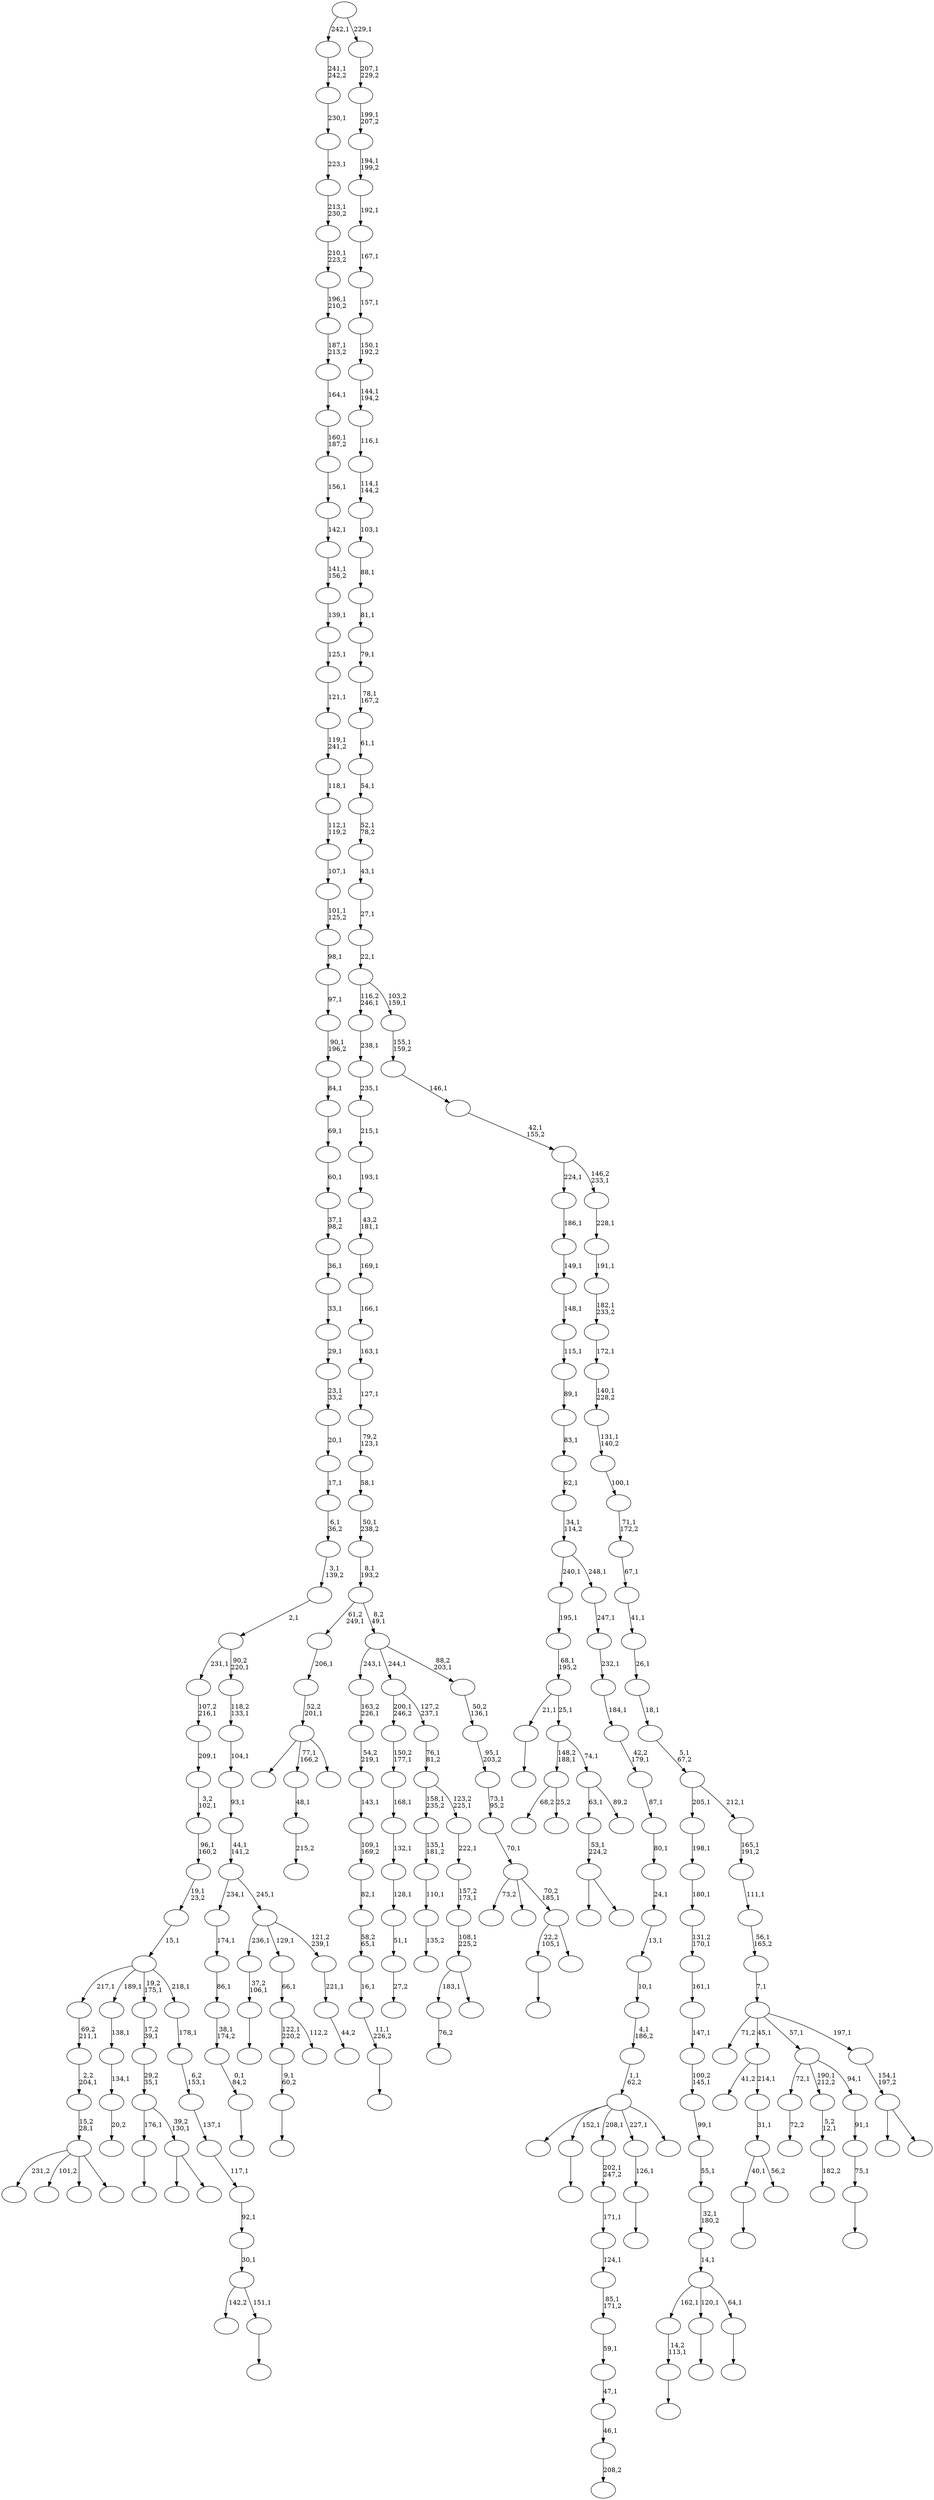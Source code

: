 digraph T {
	300 [label=""]
	299 [label=""]
	298 [label=""]
	297 [label=""]
	296 [label=""]
	295 [label=""]
	294 [label=""]
	293 [label=""]
	292 [label=""]
	291 [label=""]
	290 [label=""]
	289 [label=""]
	288 [label=""]
	287 [label=""]
	286 [label=""]
	285 [label=""]
	284 [label=""]
	283 [label=""]
	282 [label=""]
	281 [label=""]
	280 [label=""]
	279 [label=""]
	278 [label=""]
	277 [label=""]
	276 [label=""]
	275 [label=""]
	274 [label=""]
	273 [label=""]
	272 [label=""]
	271 [label=""]
	270 [label=""]
	269 [label=""]
	268 [label=""]
	267 [label=""]
	266 [label=""]
	265 [label=""]
	264 [label=""]
	263 [label=""]
	262 [label=""]
	261 [label=""]
	260 [label=""]
	259 [label=""]
	258 [label=""]
	257 [label=""]
	256 [label=""]
	255 [label=""]
	254 [label=""]
	253 [label=""]
	252 [label=""]
	251 [label=""]
	250 [label=""]
	249 [label=""]
	248 [label=""]
	247 [label=""]
	246 [label=""]
	245 [label=""]
	244 [label=""]
	243 [label=""]
	242 [label=""]
	241 [label=""]
	240 [label=""]
	239 [label=""]
	238 [label=""]
	237 [label=""]
	236 [label=""]
	235 [label=""]
	234 [label=""]
	233 [label=""]
	232 [label=""]
	231 [label=""]
	230 [label=""]
	229 [label=""]
	228 [label=""]
	227 [label=""]
	226 [label=""]
	225 [label=""]
	224 [label=""]
	223 [label=""]
	222 [label=""]
	221 [label=""]
	220 [label=""]
	219 [label=""]
	218 [label=""]
	217 [label=""]
	216 [label=""]
	215 [label=""]
	214 [label=""]
	213 [label=""]
	212 [label=""]
	211 [label=""]
	210 [label=""]
	209 [label=""]
	208 [label=""]
	207 [label=""]
	206 [label=""]
	205 [label=""]
	204 [label=""]
	203 [label=""]
	202 [label=""]
	201 [label=""]
	200 [label=""]
	199 [label=""]
	198 [label=""]
	197 [label=""]
	196 [label=""]
	195 [label=""]
	194 [label=""]
	193 [label=""]
	192 [label=""]
	191 [label=""]
	190 [label=""]
	189 [label=""]
	188 [label=""]
	187 [label=""]
	186 [label=""]
	185 [label=""]
	184 [label=""]
	183 [label=""]
	182 [label=""]
	181 [label=""]
	180 [label=""]
	179 [label=""]
	178 [label=""]
	177 [label=""]
	176 [label=""]
	175 [label=""]
	174 [label=""]
	173 [label=""]
	172 [label=""]
	171 [label=""]
	170 [label=""]
	169 [label=""]
	168 [label=""]
	167 [label=""]
	166 [label=""]
	165 [label=""]
	164 [label=""]
	163 [label=""]
	162 [label=""]
	161 [label=""]
	160 [label=""]
	159 [label=""]
	158 [label=""]
	157 [label=""]
	156 [label=""]
	155 [label=""]
	154 [label=""]
	153 [label=""]
	152 [label=""]
	151 [label=""]
	150 [label=""]
	149 [label=""]
	148 [label=""]
	147 [label=""]
	146 [label=""]
	145 [label=""]
	144 [label=""]
	143 [label=""]
	142 [label=""]
	141 [label=""]
	140 [label=""]
	139 [label=""]
	138 [label=""]
	137 [label=""]
	136 [label=""]
	135 [label=""]
	134 [label=""]
	133 [label=""]
	132 [label=""]
	131 [label=""]
	130 [label=""]
	129 [label=""]
	128 [label=""]
	127 [label=""]
	126 [label=""]
	125 [label=""]
	124 [label=""]
	123 [label=""]
	122 [label=""]
	121 [label=""]
	120 [label=""]
	119 [label=""]
	118 [label=""]
	117 [label=""]
	116 [label=""]
	115 [label=""]
	114 [label=""]
	113 [label=""]
	112 [label=""]
	111 [label=""]
	110 [label=""]
	109 [label=""]
	108 [label=""]
	107 [label=""]
	106 [label=""]
	105 [label=""]
	104 [label=""]
	103 [label=""]
	102 [label=""]
	101 [label=""]
	100 [label=""]
	99 [label=""]
	98 [label=""]
	97 [label=""]
	96 [label=""]
	95 [label=""]
	94 [label=""]
	93 [label=""]
	92 [label=""]
	91 [label=""]
	90 [label=""]
	89 [label=""]
	88 [label=""]
	87 [label=""]
	86 [label=""]
	85 [label=""]
	84 [label=""]
	83 [label=""]
	82 [label=""]
	81 [label=""]
	80 [label=""]
	79 [label=""]
	78 [label=""]
	77 [label=""]
	76 [label=""]
	75 [label=""]
	74 [label=""]
	73 [label=""]
	72 [label=""]
	71 [label=""]
	70 [label=""]
	69 [label=""]
	68 [label=""]
	67 [label=""]
	66 [label=""]
	65 [label=""]
	64 [label=""]
	63 [label=""]
	62 [label=""]
	61 [label=""]
	60 [label=""]
	59 [label=""]
	58 [label=""]
	57 [label=""]
	56 [label=""]
	55 [label=""]
	54 [label=""]
	53 [label=""]
	52 [label=""]
	51 [label=""]
	50 [label=""]
	49 [label=""]
	48 [label=""]
	47 [label=""]
	46 [label=""]
	45 [label=""]
	44 [label=""]
	43 [label=""]
	42 [label=""]
	41 [label=""]
	40 [label=""]
	39 [label=""]
	38 [label=""]
	37 [label=""]
	36 [label=""]
	35 [label=""]
	34 [label=""]
	33 [label=""]
	32 [label=""]
	31 [label=""]
	30 [label=""]
	29 [label=""]
	28 [label=""]
	27 [label=""]
	26 [label=""]
	25 [label=""]
	24 [label=""]
	23 [label=""]
	22 [label=""]
	21 [label=""]
	20 [label=""]
	19 [label=""]
	18 [label=""]
	17 [label=""]
	16 [label=""]
	15 [label=""]
	14 [label=""]
	13 [label=""]
	12 [label=""]
	11 [label=""]
	10 [label=""]
	9 [label=""]
	8 [label=""]
	7 [label=""]
	6 [label=""]
	5 [label=""]
	4 [label=""]
	3 [label=""]
	2 [label=""]
	1 [label=""]
	0 [label=""]
	299 -> 300 [label="27,2"]
	298 -> 299 [label="51,1"]
	297 -> 298 [label="128,1"]
	296 -> 297 [label="132,1"]
	295 -> 296 [label="168,1"]
	294 -> 295 [label="150,2\n177,1"]
	291 -> 292 [label="135,2"]
	290 -> 291 [label="110,1"]
	289 -> 290 [label="135,1\n181,2"]
	286 -> 287 [label=""]
	285 -> 286 [label="37,2\n106,1"]
	283 -> 284 [label=""]
	280 -> 281 [label=""]
	278 -> 279 [label=""]
	277 -> 278 [label="14,2\n113,1"]
	272 -> 273 [label=""]
	270 -> 271 [label=""]
	269 -> 270 [label="9,1\n60,2"]
	266 -> 267 [label=""]
	265 -> 266 [label="0,1\n84,2"]
	264 -> 265 [label="38,1\n174,2"]
	263 -> 264 [label="86,1"]
	262 -> 263 [label="174,1"]
	259 -> 293 [label=""]
	259 -> 260 [label=""]
	258 -> 259 [label="53,1\n224,2"]
	252 -> 253 [label=""]
	250 -> 251 [label="208,2"]
	249 -> 250 [label="46,1"]
	248 -> 249 [label="47,1"]
	247 -> 248 [label="59,1"]
	246 -> 247 [label="85,1\n171,2"]
	245 -> 246 [label="124,1"]
	244 -> 245 [label="171,1"]
	243 -> 244 [label="202,1\n247,2"]
	241 -> 242 [label=""]
	238 -> 239 [label=""]
	237 -> 277 [label="162,1"]
	237 -> 241 [label="120,1"]
	237 -> 238 [label="64,1"]
	236 -> 237 [label="14,1"]
	235 -> 236 [label="32,1\n180,2"]
	234 -> 235 [label="55,1"]
	233 -> 234 [label="99,1"]
	232 -> 233 [label="100,2\n145,1"]
	231 -> 232 [label="147,1"]
	230 -> 231 [label="161,1"]
	229 -> 230 [label="131,2\n170,1"]
	228 -> 229 [label="180,1"]
	227 -> 228 [label="198,1"]
	225 -> 274 [label="231,2"]
	225 -> 257 [label="101,2"]
	225 -> 240 [label=""]
	225 -> 226 [label=""]
	224 -> 225 [label="15,2\n28,1"]
	223 -> 224 [label="2,2\n204,1"]
	222 -> 223 [label="69,2\n211,1"]
	220 -> 221 [label=""]
	219 -> 220 [label="126,1"]
	217 -> 218 [label="20,2"]
	216 -> 217 [label="134,1"]
	215 -> 216 [label="138,1"]
	213 -> 214 [label="76,2"]
	211 -> 212 [label="215,2"]
	210 -> 211 [label="48,1"]
	208 -> 209 [label=""]
	207 -> 208 [label="11,1\n226,2"]
	206 -> 207 [label="16,1"]
	205 -> 206 [label="58,2\n65,1"]
	204 -> 205 [label="82,1"]
	203 -> 204 [label="109,1\n169,2"]
	202 -> 203 [label="143,1"]
	201 -> 202 [label="54,2\n219,1"]
	200 -> 201 [label="163,2\n226,1"]
	198 -> 272 [label="40,1"]
	198 -> 199 [label="56,2"]
	197 -> 198 [label="31,1"]
	196 -> 275 [label="41,2"]
	196 -> 197 [label="214,1"]
	194 -> 195 [label="72,2"]
	192 -> 254 [label=""]
	192 -> 210 [label="77,1\n166,2"]
	192 -> 193 [label=""]
	191 -> 192 [label="52,2\n201,1"]
	190 -> 191 [label="206,1"]
	188 -> 268 [label="68,2"]
	188 -> 189 [label="25,2"]
	186 -> 187 [label=""]
	184 -> 185 [label="182,2"]
	183 -> 184 [label="5,2\n12,1"]
	181 -> 213 [label="183,1"]
	181 -> 182 [label=""]
	180 -> 181 [label="108,1\n225,2"]
	179 -> 180 [label="157,2\n173,1"]
	178 -> 179 [label="222,1"]
	177 -> 289 [label="158,1\n235,2"]
	177 -> 178 [label="123,2\n225,1"]
	176 -> 177 [label="76,1\n81,2"]
	175 -> 294 [label="200,1\n246,2"]
	175 -> 176 [label="127,2\n237,1"]
	173 -> 258 [label="63,1"]
	173 -> 174 [label="89,2"]
	172 -> 188 [label="148,2\n188,1"]
	172 -> 173 [label="74,1"]
	171 -> 186 [label="21,1"]
	171 -> 172 [label="25,1"]
	170 -> 171 [label="68,1\n195,2"]
	169 -> 170 [label="195,1"]
	166 -> 168 [label=""]
	166 -> 167 [label=""]
	165 -> 252 [label="176,1"]
	165 -> 166 [label="39,2\n130,1"]
	164 -> 165 [label="29,2\n35,1"]
	163 -> 164 [label="17,2\n39,1"]
	161 -> 269 [label="122,1\n220,2"]
	161 -> 162 [label="112,2"]
	160 -> 161 [label="66,1"]
	158 -> 159 [label=""]
	157 -> 288 [label="142,2"]
	157 -> 158 [label="151,1"]
	156 -> 157 [label="30,1"]
	155 -> 156 [label="92,1"]
	154 -> 155 [label="117,1"]
	153 -> 154 [label="137,1"]
	152 -> 153 [label="6,2\n153,1"]
	151 -> 152 [label="178,1"]
	150 -> 222 [label="217,1"]
	150 -> 215 [label="189,1"]
	150 -> 163 [label="19,2\n175,1"]
	150 -> 151 [label="218,1"]
	149 -> 150 [label="15,1"]
	148 -> 149 [label="19,1\n23,2"]
	147 -> 148 [label="96,1\n160,2"]
	146 -> 147 [label="3,2\n102,1"]
	145 -> 146 [label="209,1"]
	144 -> 145 [label="107,2\n216,1"]
	142 -> 143 [label=""]
	141 -> 142 [label="75,1"]
	140 -> 141 [label="91,1"]
	139 -> 194 [label="72,1"]
	139 -> 183 [label="190,1\n212,2"]
	139 -> 140 [label="94,1"]
	137 -> 283 [label="22,2\n105,1"]
	137 -> 138 [label=""]
	136 -> 276 [label="73,2"]
	136 -> 255 [label=""]
	136 -> 137 [label="70,2\n185,1"]
	135 -> 136 [label="70,1"]
	134 -> 135 [label="73,1\n95,2"]
	133 -> 134 [label="95,1\n203,2"]
	132 -> 133 [label="50,2\n136,1"]
	131 -> 200 [label="243,1"]
	131 -> 175 [label="244,1"]
	131 -> 132 [label="88,2\n203,1"]
	130 -> 190 [label="61,2\n249,1"]
	130 -> 131 [label="8,2\n49,1"]
	129 -> 130 [label="8,1\n193,2"]
	128 -> 129 [label="50,1\n238,2"]
	127 -> 128 [label="58,1"]
	126 -> 127 [label="79,2\n123,1"]
	125 -> 126 [label="127,1"]
	124 -> 125 [label="163,1"]
	123 -> 124 [label="166,1"]
	122 -> 123 [label="169,1"]
	121 -> 122 [label="43,2\n181,1"]
	120 -> 121 [label="193,1"]
	119 -> 120 [label="215,1"]
	118 -> 119 [label="235,1"]
	117 -> 118 [label="238,1"]
	115 -> 282 [label=""]
	115 -> 280 [label="152,1"]
	115 -> 243 [label="208,1"]
	115 -> 219 [label="227,1"]
	115 -> 116 [label=""]
	114 -> 115 [label="1,1\n62,2"]
	113 -> 114 [label="4,1\n186,2"]
	112 -> 113 [label="10,1"]
	111 -> 112 [label="13,1"]
	110 -> 111 [label="24,1"]
	109 -> 110 [label="80,1"]
	108 -> 109 [label="87,1"]
	107 -> 108 [label="42,2\n179,1"]
	106 -> 107 [label="184,1"]
	105 -> 106 [label="232,1"]
	104 -> 105 [label="247,1"]
	103 -> 169 [label="240,1"]
	103 -> 104 [label="248,1"]
	102 -> 103 [label="34,1\n114,2"]
	101 -> 102 [label="62,1"]
	100 -> 101 [label="83,1"]
	99 -> 100 [label="89,1"]
	98 -> 99 [label="115,1"]
	97 -> 98 [label="148,1"]
	96 -> 97 [label="149,1"]
	95 -> 96 [label="186,1"]
	93 -> 94 [label="44,2"]
	92 -> 93 [label="221,1"]
	91 -> 285 [label="236,1"]
	91 -> 160 [label="129,1"]
	91 -> 92 [label="121,2\n239,1"]
	90 -> 262 [label="234,1"]
	90 -> 91 [label="245,1"]
	89 -> 90 [label="44,1\n141,2"]
	88 -> 89 [label="93,1"]
	87 -> 88 [label="104,1"]
	86 -> 87 [label="118,2\n133,1"]
	85 -> 144 [label="231,1"]
	85 -> 86 [label="90,2\n220,1"]
	84 -> 85 [label="2,1"]
	83 -> 84 [label="3,1\n139,2"]
	82 -> 83 [label="6,1\n36,2"]
	81 -> 82 [label="17,1"]
	80 -> 81 [label="20,1"]
	79 -> 80 [label="23,1\n33,2"]
	78 -> 79 [label="29,1"]
	77 -> 78 [label="33,1"]
	76 -> 77 [label="36,1"]
	75 -> 76 [label="37,1\n98,2"]
	74 -> 75 [label="60,1"]
	73 -> 74 [label="69,1"]
	72 -> 73 [label="84,1"]
	71 -> 72 [label="90,1\n196,2"]
	70 -> 71 [label="97,1"]
	69 -> 70 [label="98,1"]
	68 -> 69 [label="101,1\n125,2"]
	67 -> 68 [label="107,1"]
	66 -> 67 [label="112,1\n119,2"]
	65 -> 66 [label="118,1"]
	64 -> 65 [label="119,1\n241,2"]
	63 -> 64 [label="121,1"]
	62 -> 63 [label="125,1"]
	61 -> 62 [label="139,1"]
	60 -> 61 [label="141,1\n156,2"]
	59 -> 60 [label="142,1"]
	58 -> 59 [label="156,1"]
	57 -> 58 [label="160,1\n187,2"]
	56 -> 57 [label="164,1"]
	55 -> 56 [label="187,1\n213,2"]
	54 -> 55 [label="196,1\n210,2"]
	53 -> 54 [label="210,1\n223,2"]
	52 -> 53 [label="213,1\n230,2"]
	51 -> 52 [label="223,1"]
	50 -> 51 [label="230,1"]
	49 -> 50 [label="241,1\n242,2"]
	47 -> 256 [label=""]
	47 -> 48 [label=""]
	46 -> 47 [label="154,1\n197,2"]
	45 -> 261 [label="71,2"]
	45 -> 196 [label="45,1"]
	45 -> 139 [label="57,1"]
	45 -> 46 [label="197,1"]
	44 -> 45 [label="7,1"]
	43 -> 44 [label="56,1\n165,2"]
	42 -> 43 [label="111,1"]
	41 -> 42 [label="165,1\n191,2"]
	40 -> 227 [label="205,1"]
	40 -> 41 [label="212,1"]
	39 -> 40 [label="5,1\n67,2"]
	38 -> 39 [label="18,1"]
	37 -> 38 [label="26,1"]
	36 -> 37 [label="41,1"]
	35 -> 36 [label="67,1"]
	34 -> 35 [label="71,1\n172,2"]
	33 -> 34 [label="100,1"]
	32 -> 33 [label="131,1\n140,2"]
	31 -> 32 [label="140,1\n228,2"]
	30 -> 31 [label="172,1"]
	29 -> 30 [label="182,1\n233,2"]
	28 -> 29 [label="191,1"]
	27 -> 28 [label="228,1"]
	26 -> 95 [label="224,1"]
	26 -> 27 [label="146,2\n233,1"]
	25 -> 26 [label="42,1\n155,2"]
	24 -> 25 [label="146,1"]
	23 -> 24 [label="155,1\n159,2"]
	22 -> 117 [label="116,2\n246,1"]
	22 -> 23 [label="103,2\n159,1"]
	21 -> 22 [label="22,1"]
	20 -> 21 [label="27,1"]
	19 -> 20 [label="43,1"]
	18 -> 19 [label="52,1\n78,2"]
	17 -> 18 [label="54,1"]
	16 -> 17 [label="61,1"]
	15 -> 16 [label="78,1\n167,2"]
	14 -> 15 [label="79,1"]
	13 -> 14 [label="81,1"]
	12 -> 13 [label="88,1"]
	11 -> 12 [label="103,1"]
	10 -> 11 [label="114,1\n144,2"]
	9 -> 10 [label="116,1"]
	8 -> 9 [label="144,1\n194,2"]
	7 -> 8 [label="150,1\n192,2"]
	6 -> 7 [label="157,1"]
	5 -> 6 [label="167,1"]
	4 -> 5 [label="192,1"]
	3 -> 4 [label="194,1\n199,2"]
	2 -> 3 [label="199,1\n207,2"]
	1 -> 2 [label="207,1\n229,2"]
	0 -> 49 [label="242,1"]
	0 -> 1 [label="229,1"]
}
